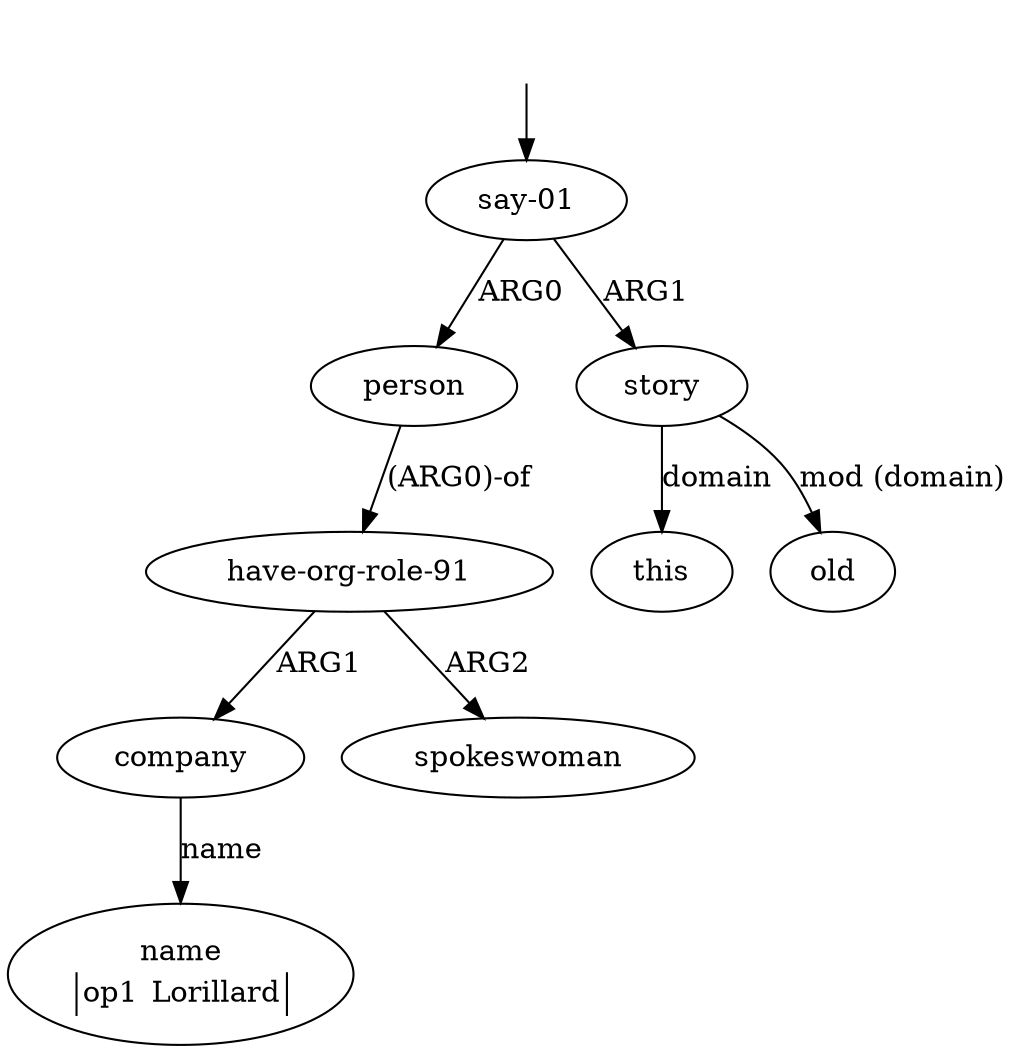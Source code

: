 digraph "20003005" {
  top [ style=invis ];
  top -> 0;
  0 [ label=<<table align="center" border="0" cellspacing="0"><tr><td colspan="2">say-01</td></tr></table>> ];
  1 [ label=<<table align="center" border="0" cellspacing="0"><tr><td colspan="2">person</td></tr></table>> ];
  2 [ label=<<table align="center" border="0" cellspacing="0"><tr><td colspan="2">have-org-role-91</td></tr></table>> ];
  3 [ label=<<table align="center" border="0" cellspacing="0"><tr><td colspan="2">company</td></tr></table>> ];
  4 [ label=<<table align="center" border="0" cellspacing="0"><tr><td colspan="2">name</td></tr><tr><td sides="l" border="1" align="left">op1</td><td sides="r" border="1" align="left">Lorillard</td></tr></table>> ];
  5 [ label=<<table align="center" border="0" cellspacing="0"><tr><td colspan="2">spokeswoman</td></tr></table>> ];
  6 [ label=<<table align="center" border="0" cellspacing="0"><tr><td colspan="2">story</td></tr></table>> ];
  7 [ label=<<table align="center" border="0" cellspacing="0"><tr><td colspan="2">this</td></tr></table>> ];
  8 [ label=<<table align="center" border="0" cellspacing="0"><tr><td colspan="2">old</td></tr></table>> ];
  6 -> 8 [ label="mod (domain)" ];
  3 -> 4 [ label="name" ];
  6 -> 7 [ label="domain" ];
  1 -> 2 [ label="(ARG0)-of" ];
  0 -> 1 [ label="ARG0" ];
  2 -> 3 [ label="ARG1" ];
  0 -> 6 [ label="ARG1" ];
  2 -> 5 [ label="ARG2" ];
}

